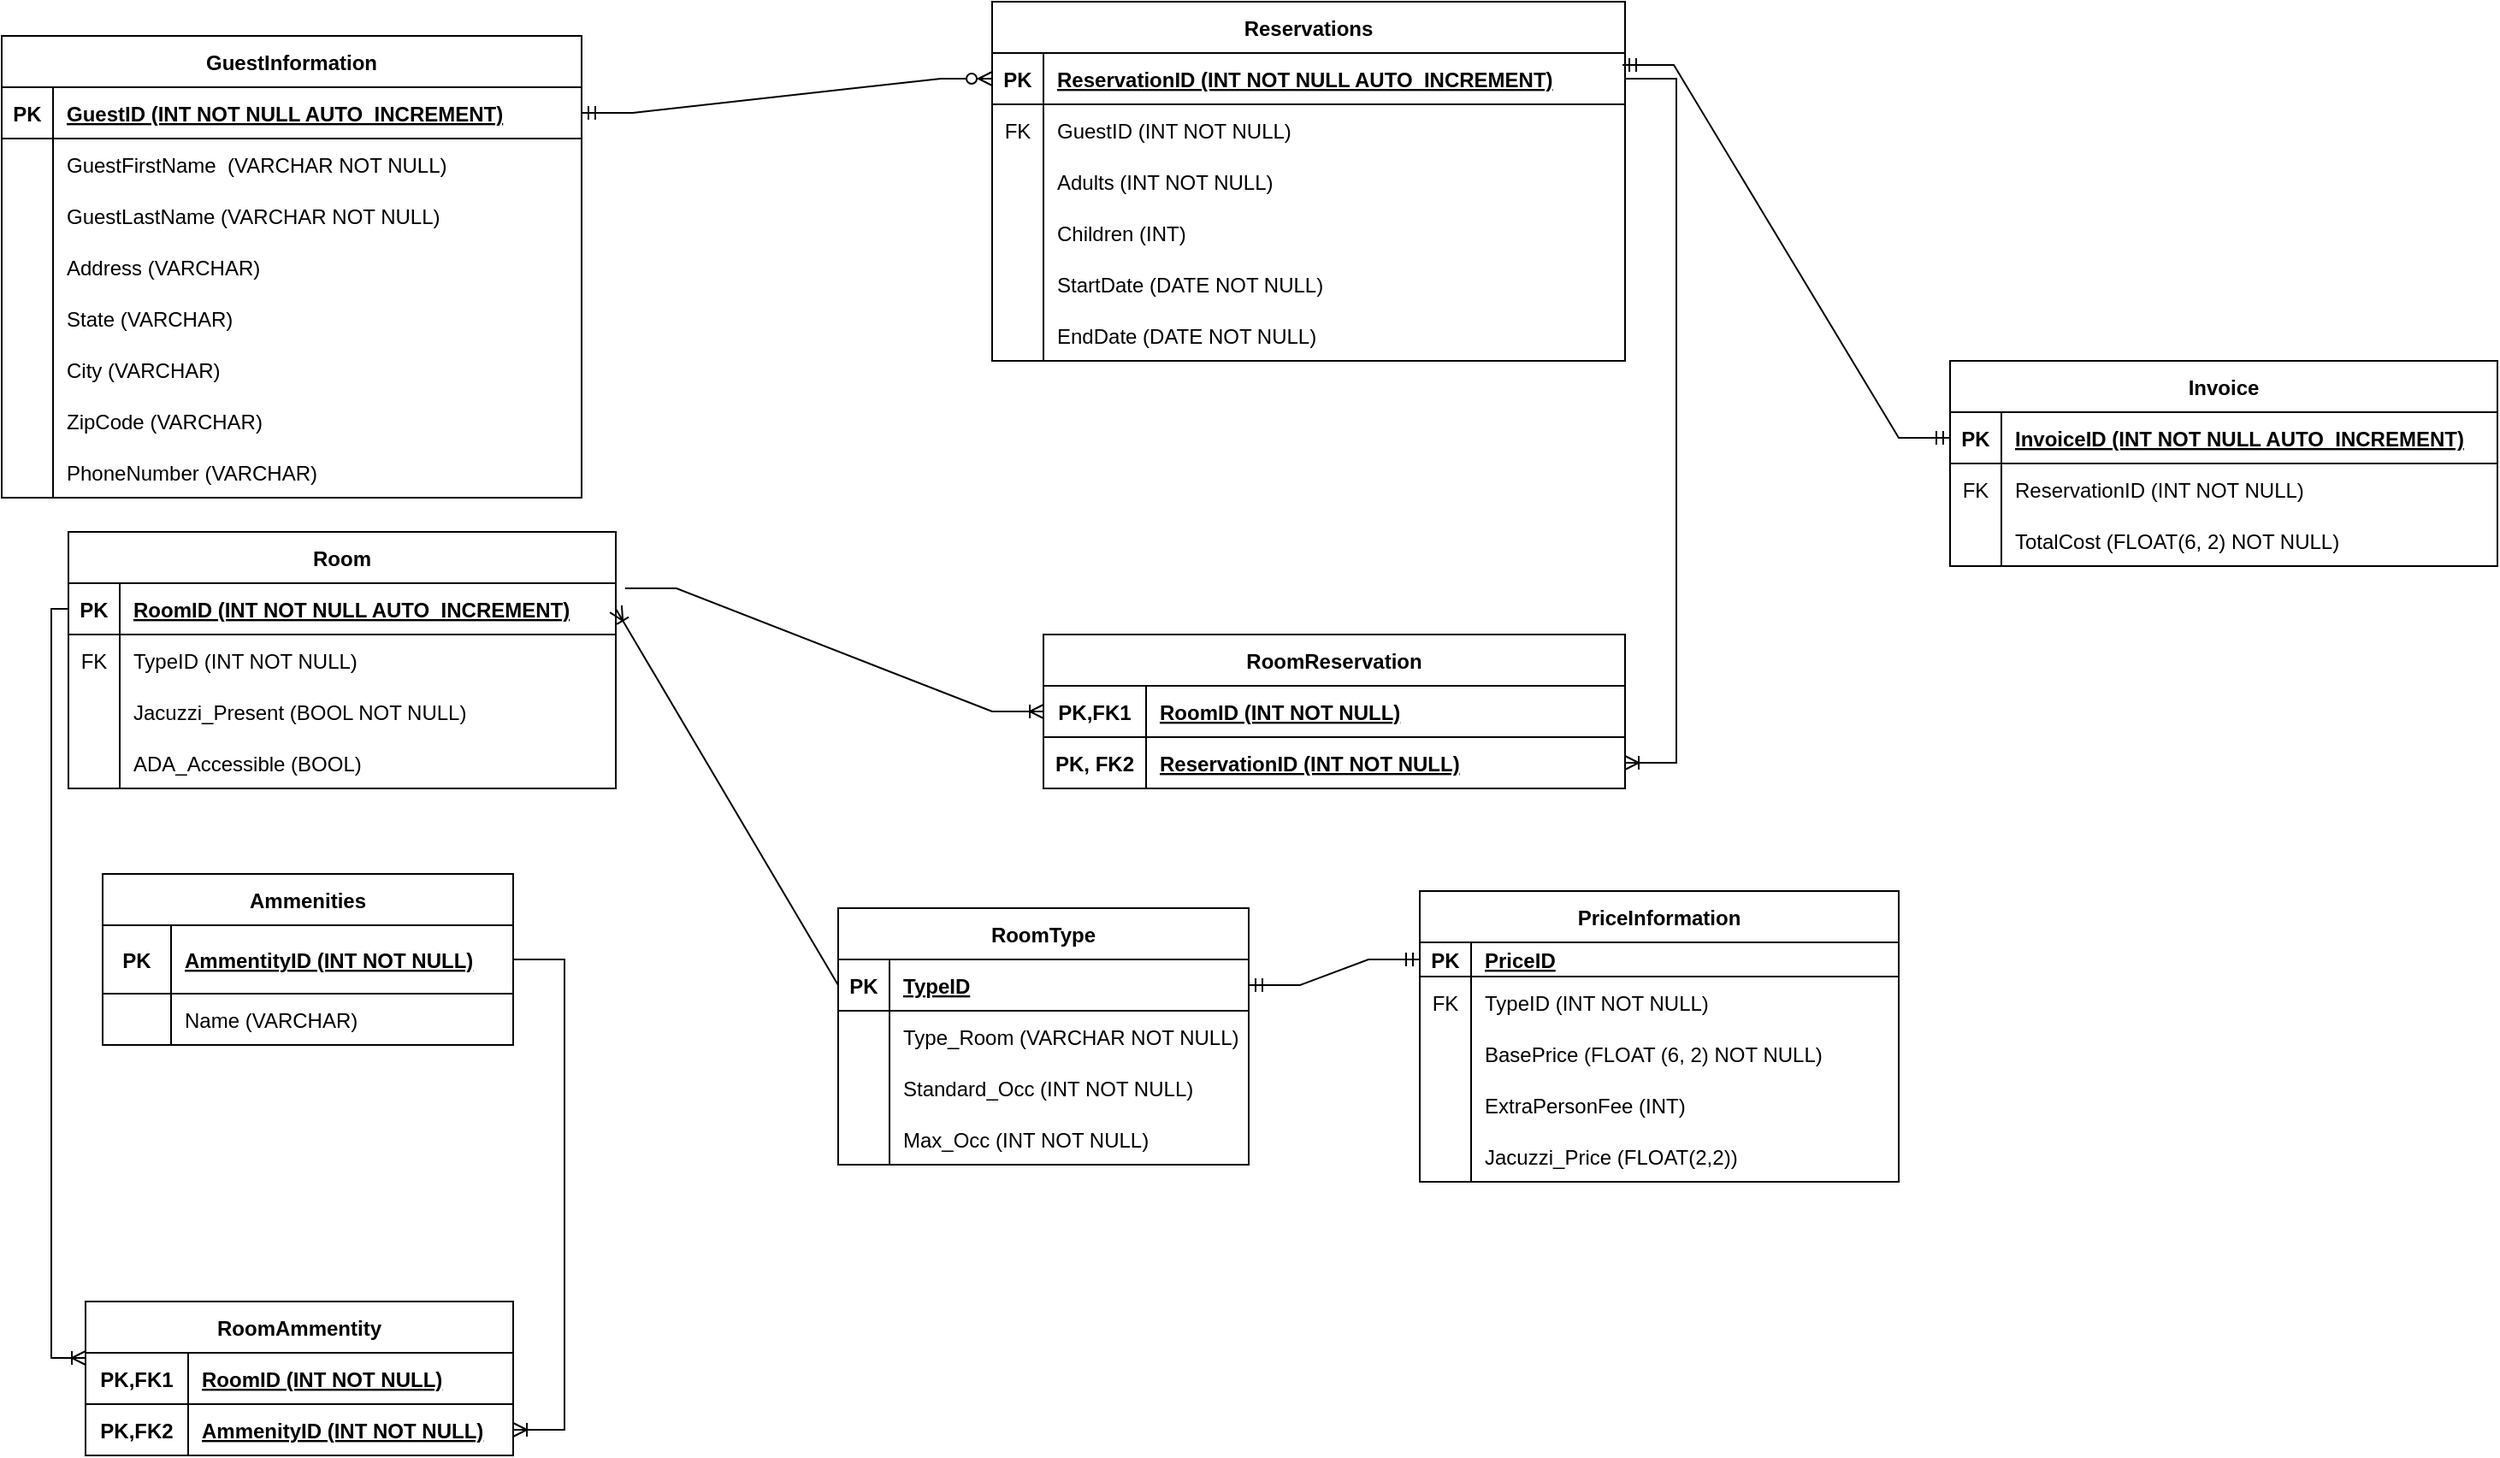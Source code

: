 <mxfile version="20.4.0" type="github">
  <diagram id="4QIjkulGnZ1gVOCDoLIc" name="Page-1">
    <mxGraphModel dx="1896" dy="929" grid="1" gridSize="10" guides="1" tooltips="1" connect="1" arrows="1" fold="1" page="1" pageScale="1" pageWidth="850" pageHeight="1100" math="0" shadow="0">
      <root>
        <mxCell id="0" />
        <mxCell id="1" parent="0" />
        <mxCell id="Wip-zQS5Qqya2xs3HdLG-1" value="GuestInformation" style="shape=table;startSize=30;container=1;collapsible=1;childLayout=tableLayout;fixedRows=1;rowLines=0;fontStyle=1;align=center;resizeLast=1;" vertex="1" parent="1">
          <mxGeometry x="41" y="40" width="339" height="270" as="geometry" />
        </mxCell>
        <mxCell id="Wip-zQS5Qqya2xs3HdLG-2" value="" style="shape=tableRow;horizontal=0;startSize=0;swimlaneHead=0;swimlaneBody=0;fillColor=none;collapsible=0;dropTarget=0;points=[[0,0.5],[1,0.5]];portConstraint=eastwest;top=0;left=0;right=0;bottom=1;" vertex="1" parent="Wip-zQS5Qqya2xs3HdLG-1">
          <mxGeometry y="30" width="339" height="30" as="geometry" />
        </mxCell>
        <mxCell id="Wip-zQS5Qqya2xs3HdLG-3" value="PK" style="shape=partialRectangle;connectable=0;fillColor=none;top=0;left=0;bottom=0;right=0;fontStyle=1;overflow=hidden;" vertex="1" parent="Wip-zQS5Qqya2xs3HdLG-2">
          <mxGeometry width="30" height="30" as="geometry">
            <mxRectangle width="30" height="30" as="alternateBounds" />
          </mxGeometry>
        </mxCell>
        <mxCell id="Wip-zQS5Qqya2xs3HdLG-4" value="GuestID (INT NOT NULL AUTO_INCREMENT)" style="shape=partialRectangle;connectable=0;fillColor=none;top=0;left=0;bottom=0;right=0;align=left;spacingLeft=6;fontStyle=5;overflow=hidden;" vertex="1" parent="Wip-zQS5Qqya2xs3HdLG-2">
          <mxGeometry x="30" width="309" height="30" as="geometry">
            <mxRectangle width="309" height="30" as="alternateBounds" />
          </mxGeometry>
        </mxCell>
        <mxCell id="Wip-zQS5Qqya2xs3HdLG-5" value="" style="shape=tableRow;horizontal=0;startSize=0;swimlaneHead=0;swimlaneBody=0;fillColor=none;collapsible=0;dropTarget=0;points=[[0,0.5],[1,0.5]];portConstraint=eastwest;top=0;left=0;right=0;bottom=0;" vertex="1" parent="Wip-zQS5Qqya2xs3HdLG-1">
          <mxGeometry y="60" width="339" height="30" as="geometry" />
        </mxCell>
        <mxCell id="Wip-zQS5Qqya2xs3HdLG-6" value="" style="shape=partialRectangle;connectable=0;fillColor=none;top=0;left=0;bottom=0;right=0;editable=1;overflow=hidden;" vertex="1" parent="Wip-zQS5Qqya2xs3HdLG-5">
          <mxGeometry width="30" height="30" as="geometry">
            <mxRectangle width="30" height="30" as="alternateBounds" />
          </mxGeometry>
        </mxCell>
        <mxCell id="Wip-zQS5Qqya2xs3HdLG-7" value="GuestFirstName  (VARCHAR NOT NULL)" style="shape=partialRectangle;connectable=0;fillColor=none;top=0;left=0;bottom=0;right=0;align=left;spacingLeft=6;overflow=hidden;" vertex="1" parent="Wip-zQS5Qqya2xs3HdLG-5">
          <mxGeometry x="30" width="309" height="30" as="geometry">
            <mxRectangle width="309" height="30" as="alternateBounds" />
          </mxGeometry>
        </mxCell>
        <mxCell id="Wip-zQS5Qqya2xs3HdLG-8" value="" style="shape=tableRow;horizontal=0;startSize=0;swimlaneHead=0;swimlaneBody=0;fillColor=none;collapsible=0;dropTarget=0;points=[[0,0.5],[1,0.5]];portConstraint=eastwest;top=0;left=0;right=0;bottom=0;" vertex="1" parent="Wip-zQS5Qqya2xs3HdLG-1">
          <mxGeometry y="90" width="339" height="30" as="geometry" />
        </mxCell>
        <mxCell id="Wip-zQS5Qqya2xs3HdLG-9" value="" style="shape=partialRectangle;connectable=0;fillColor=none;top=0;left=0;bottom=0;right=0;editable=1;overflow=hidden;" vertex="1" parent="Wip-zQS5Qqya2xs3HdLG-8">
          <mxGeometry width="30" height="30" as="geometry">
            <mxRectangle width="30" height="30" as="alternateBounds" />
          </mxGeometry>
        </mxCell>
        <mxCell id="Wip-zQS5Qqya2xs3HdLG-10" value="GuestLastName (VARCHAR NOT NULL)" style="shape=partialRectangle;connectable=0;fillColor=none;top=0;left=0;bottom=0;right=0;align=left;spacingLeft=6;overflow=hidden;" vertex="1" parent="Wip-zQS5Qqya2xs3HdLG-8">
          <mxGeometry x="30" width="309" height="30" as="geometry">
            <mxRectangle width="309" height="30" as="alternateBounds" />
          </mxGeometry>
        </mxCell>
        <mxCell id="Wip-zQS5Qqya2xs3HdLG-11" value="" style="shape=tableRow;horizontal=0;startSize=0;swimlaneHead=0;swimlaneBody=0;fillColor=none;collapsible=0;dropTarget=0;points=[[0,0.5],[1,0.5]];portConstraint=eastwest;top=0;left=0;right=0;bottom=0;" vertex="1" parent="Wip-zQS5Qqya2xs3HdLG-1">
          <mxGeometry y="120" width="339" height="30" as="geometry" />
        </mxCell>
        <mxCell id="Wip-zQS5Qqya2xs3HdLG-12" value="" style="shape=partialRectangle;connectable=0;fillColor=none;top=0;left=0;bottom=0;right=0;editable=1;overflow=hidden;" vertex="1" parent="Wip-zQS5Qqya2xs3HdLG-11">
          <mxGeometry width="30" height="30" as="geometry">
            <mxRectangle width="30" height="30" as="alternateBounds" />
          </mxGeometry>
        </mxCell>
        <mxCell id="Wip-zQS5Qqya2xs3HdLG-13" value="Address (VARCHAR)" style="shape=partialRectangle;connectable=0;fillColor=none;top=0;left=0;bottom=0;right=0;align=left;spacingLeft=6;overflow=hidden;" vertex="1" parent="Wip-zQS5Qqya2xs3HdLG-11">
          <mxGeometry x="30" width="309" height="30" as="geometry">
            <mxRectangle width="309" height="30" as="alternateBounds" />
          </mxGeometry>
        </mxCell>
        <mxCell id="Wip-zQS5Qqya2xs3HdLG-265" style="shape=tableRow;horizontal=0;startSize=0;swimlaneHead=0;swimlaneBody=0;fillColor=none;collapsible=0;dropTarget=0;points=[[0,0.5],[1,0.5]];portConstraint=eastwest;top=0;left=0;right=0;bottom=0;" vertex="1" parent="Wip-zQS5Qqya2xs3HdLG-1">
          <mxGeometry y="150" width="339" height="30" as="geometry" />
        </mxCell>
        <mxCell id="Wip-zQS5Qqya2xs3HdLG-266" style="shape=partialRectangle;connectable=0;fillColor=none;top=0;left=0;bottom=0;right=0;editable=1;overflow=hidden;" vertex="1" parent="Wip-zQS5Qqya2xs3HdLG-265">
          <mxGeometry width="30" height="30" as="geometry">
            <mxRectangle width="30" height="30" as="alternateBounds" />
          </mxGeometry>
        </mxCell>
        <mxCell id="Wip-zQS5Qqya2xs3HdLG-267" value="State (VARCHAR)" style="shape=partialRectangle;connectable=0;fillColor=none;top=0;left=0;bottom=0;right=0;align=left;spacingLeft=6;overflow=hidden;" vertex="1" parent="Wip-zQS5Qqya2xs3HdLG-265">
          <mxGeometry x="30" width="309" height="30" as="geometry">
            <mxRectangle width="309" height="30" as="alternateBounds" />
          </mxGeometry>
        </mxCell>
        <mxCell id="Wip-zQS5Qqya2xs3HdLG-19" style="shape=tableRow;horizontal=0;startSize=0;swimlaneHead=0;swimlaneBody=0;fillColor=none;collapsible=0;dropTarget=0;points=[[0,0.5],[1,0.5]];portConstraint=eastwest;top=0;left=0;right=0;bottom=0;" vertex="1" parent="Wip-zQS5Qqya2xs3HdLG-1">
          <mxGeometry y="180" width="339" height="30" as="geometry" />
        </mxCell>
        <mxCell id="Wip-zQS5Qqya2xs3HdLG-20" style="shape=partialRectangle;connectable=0;fillColor=none;top=0;left=0;bottom=0;right=0;editable=1;overflow=hidden;" vertex="1" parent="Wip-zQS5Qqya2xs3HdLG-19">
          <mxGeometry width="30" height="30" as="geometry">
            <mxRectangle width="30" height="30" as="alternateBounds" />
          </mxGeometry>
        </mxCell>
        <mxCell id="Wip-zQS5Qqya2xs3HdLG-21" value="City (VARCHAR)" style="shape=partialRectangle;connectable=0;fillColor=none;top=0;left=0;bottom=0;right=0;align=left;spacingLeft=6;overflow=hidden;" vertex="1" parent="Wip-zQS5Qqya2xs3HdLG-19">
          <mxGeometry x="30" width="309" height="30" as="geometry">
            <mxRectangle width="309" height="30" as="alternateBounds" />
          </mxGeometry>
        </mxCell>
        <mxCell id="Wip-zQS5Qqya2xs3HdLG-22" style="shape=tableRow;horizontal=0;startSize=0;swimlaneHead=0;swimlaneBody=0;fillColor=none;collapsible=0;dropTarget=0;points=[[0,0.5],[1,0.5]];portConstraint=eastwest;top=0;left=0;right=0;bottom=0;" vertex="1" parent="Wip-zQS5Qqya2xs3HdLG-1">
          <mxGeometry y="210" width="339" height="30" as="geometry" />
        </mxCell>
        <mxCell id="Wip-zQS5Qqya2xs3HdLG-23" style="shape=partialRectangle;connectable=0;fillColor=none;top=0;left=0;bottom=0;right=0;editable=1;overflow=hidden;" vertex="1" parent="Wip-zQS5Qqya2xs3HdLG-22">
          <mxGeometry width="30" height="30" as="geometry">
            <mxRectangle width="30" height="30" as="alternateBounds" />
          </mxGeometry>
        </mxCell>
        <mxCell id="Wip-zQS5Qqya2xs3HdLG-24" value="ZipCode (VARCHAR)" style="shape=partialRectangle;connectable=0;fillColor=none;top=0;left=0;bottom=0;right=0;align=left;spacingLeft=6;overflow=hidden;" vertex="1" parent="Wip-zQS5Qqya2xs3HdLG-22">
          <mxGeometry x="30" width="309" height="30" as="geometry">
            <mxRectangle width="309" height="30" as="alternateBounds" />
          </mxGeometry>
        </mxCell>
        <mxCell id="Wip-zQS5Qqya2xs3HdLG-25" style="shape=tableRow;horizontal=0;startSize=0;swimlaneHead=0;swimlaneBody=0;fillColor=none;collapsible=0;dropTarget=0;points=[[0,0.5],[1,0.5]];portConstraint=eastwest;top=0;left=0;right=0;bottom=0;" vertex="1" parent="Wip-zQS5Qqya2xs3HdLG-1">
          <mxGeometry y="240" width="339" height="30" as="geometry" />
        </mxCell>
        <mxCell id="Wip-zQS5Qqya2xs3HdLG-26" style="shape=partialRectangle;connectable=0;fillColor=none;top=0;left=0;bottom=0;right=0;editable=1;overflow=hidden;" vertex="1" parent="Wip-zQS5Qqya2xs3HdLG-25">
          <mxGeometry width="30" height="30" as="geometry">
            <mxRectangle width="30" height="30" as="alternateBounds" />
          </mxGeometry>
        </mxCell>
        <mxCell id="Wip-zQS5Qqya2xs3HdLG-27" value="PhoneNumber (VARCHAR)" style="shape=partialRectangle;connectable=0;fillColor=none;top=0;left=0;bottom=0;right=0;align=left;spacingLeft=6;overflow=hidden;" vertex="1" parent="Wip-zQS5Qqya2xs3HdLG-25">
          <mxGeometry x="30" width="309" height="30" as="geometry">
            <mxRectangle width="309" height="30" as="alternateBounds" />
          </mxGeometry>
        </mxCell>
        <mxCell id="Wip-zQS5Qqya2xs3HdLG-29" value="Reservations" style="shape=table;startSize=30;container=1;collapsible=1;childLayout=tableLayout;fixedRows=1;rowLines=0;fontStyle=1;align=center;resizeLast=1;" vertex="1" parent="1">
          <mxGeometry x="620" y="20" width="370" height="210" as="geometry" />
        </mxCell>
        <mxCell id="Wip-zQS5Qqya2xs3HdLG-30" value="" style="shape=tableRow;horizontal=0;startSize=0;swimlaneHead=0;swimlaneBody=0;fillColor=none;collapsible=0;dropTarget=0;points=[[0,0.5],[1,0.5]];portConstraint=eastwest;top=0;left=0;right=0;bottom=1;" vertex="1" parent="Wip-zQS5Qqya2xs3HdLG-29">
          <mxGeometry y="30" width="370" height="30" as="geometry" />
        </mxCell>
        <mxCell id="Wip-zQS5Qqya2xs3HdLG-31" value="PK" style="shape=partialRectangle;connectable=0;fillColor=none;top=0;left=0;bottom=0;right=0;fontStyle=1;overflow=hidden;" vertex="1" parent="Wip-zQS5Qqya2xs3HdLG-30">
          <mxGeometry width="30" height="30" as="geometry">
            <mxRectangle width="30" height="30" as="alternateBounds" />
          </mxGeometry>
        </mxCell>
        <mxCell id="Wip-zQS5Qqya2xs3HdLG-32" value="ReservationID (INT NOT NULL AUTO_INCREMENT)" style="shape=partialRectangle;connectable=0;fillColor=none;top=0;left=0;bottom=0;right=0;align=left;spacingLeft=6;fontStyle=5;overflow=hidden;" vertex="1" parent="Wip-zQS5Qqya2xs3HdLG-30">
          <mxGeometry x="30" width="340" height="30" as="geometry">
            <mxRectangle width="340" height="30" as="alternateBounds" />
          </mxGeometry>
        </mxCell>
        <mxCell id="Wip-zQS5Qqya2xs3HdLG-33" value="" style="shape=tableRow;horizontal=0;startSize=0;swimlaneHead=0;swimlaneBody=0;fillColor=none;collapsible=0;dropTarget=0;points=[[0,0.5],[1,0.5]];portConstraint=eastwest;top=0;left=0;right=0;bottom=0;" vertex="1" parent="Wip-zQS5Qqya2xs3HdLG-29">
          <mxGeometry y="60" width="370" height="30" as="geometry" />
        </mxCell>
        <mxCell id="Wip-zQS5Qqya2xs3HdLG-34" value="FK" style="shape=partialRectangle;connectable=0;fillColor=none;top=0;left=0;bottom=0;right=0;editable=1;overflow=hidden;" vertex="1" parent="Wip-zQS5Qqya2xs3HdLG-33">
          <mxGeometry width="30" height="30" as="geometry">
            <mxRectangle width="30" height="30" as="alternateBounds" />
          </mxGeometry>
        </mxCell>
        <mxCell id="Wip-zQS5Qqya2xs3HdLG-35" value="GuestID (INT NOT NULL)" style="shape=partialRectangle;connectable=0;fillColor=none;top=0;left=0;bottom=0;right=0;align=left;spacingLeft=6;overflow=hidden;" vertex="1" parent="Wip-zQS5Qqya2xs3HdLG-33">
          <mxGeometry x="30" width="340" height="30" as="geometry">
            <mxRectangle width="340" height="30" as="alternateBounds" />
          </mxGeometry>
        </mxCell>
        <mxCell id="Wip-zQS5Qqya2xs3HdLG-155" style="shape=tableRow;horizontal=0;startSize=0;swimlaneHead=0;swimlaneBody=0;fillColor=none;collapsible=0;dropTarget=0;points=[[0,0.5],[1,0.5]];portConstraint=eastwest;top=0;left=0;right=0;bottom=0;" vertex="1" parent="Wip-zQS5Qqya2xs3HdLG-29">
          <mxGeometry y="90" width="370" height="30" as="geometry" />
        </mxCell>
        <mxCell id="Wip-zQS5Qqya2xs3HdLG-156" style="shape=partialRectangle;connectable=0;fillColor=none;top=0;left=0;bottom=0;right=0;editable=1;overflow=hidden;" vertex="1" parent="Wip-zQS5Qqya2xs3HdLG-155">
          <mxGeometry width="30" height="30" as="geometry">
            <mxRectangle width="30" height="30" as="alternateBounds" />
          </mxGeometry>
        </mxCell>
        <mxCell id="Wip-zQS5Qqya2xs3HdLG-157" value="Adults (INT NOT NULL)" style="shape=partialRectangle;connectable=0;fillColor=none;top=0;left=0;bottom=0;right=0;align=left;spacingLeft=6;overflow=hidden;" vertex="1" parent="Wip-zQS5Qqya2xs3HdLG-155">
          <mxGeometry x="30" width="340" height="30" as="geometry">
            <mxRectangle width="340" height="30" as="alternateBounds" />
          </mxGeometry>
        </mxCell>
        <mxCell id="Wip-zQS5Qqya2xs3HdLG-152" style="shape=tableRow;horizontal=0;startSize=0;swimlaneHead=0;swimlaneBody=0;fillColor=none;collapsible=0;dropTarget=0;points=[[0,0.5],[1,0.5]];portConstraint=eastwest;top=0;left=0;right=0;bottom=0;" vertex="1" parent="Wip-zQS5Qqya2xs3HdLG-29">
          <mxGeometry y="120" width="370" height="30" as="geometry" />
        </mxCell>
        <mxCell id="Wip-zQS5Qqya2xs3HdLG-153" style="shape=partialRectangle;connectable=0;fillColor=none;top=0;left=0;bottom=0;right=0;editable=1;overflow=hidden;" vertex="1" parent="Wip-zQS5Qqya2xs3HdLG-152">
          <mxGeometry width="30" height="30" as="geometry">
            <mxRectangle width="30" height="30" as="alternateBounds" />
          </mxGeometry>
        </mxCell>
        <mxCell id="Wip-zQS5Qqya2xs3HdLG-154" value="Children (INT)" style="shape=partialRectangle;connectable=0;fillColor=none;top=0;left=0;bottom=0;right=0;align=left;spacingLeft=6;overflow=hidden;" vertex="1" parent="Wip-zQS5Qqya2xs3HdLG-152">
          <mxGeometry x="30" width="340" height="30" as="geometry">
            <mxRectangle width="340" height="30" as="alternateBounds" />
          </mxGeometry>
        </mxCell>
        <mxCell id="Wip-zQS5Qqya2xs3HdLG-149" style="shape=tableRow;horizontal=0;startSize=0;swimlaneHead=0;swimlaneBody=0;fillColor=none;collapsible=0;dropTarget=0;points=[[0,0.5],[1,0.5]];portConstraint=eastwest;top=0;left=0;right=0;bottom=0;" vertex="1" parent="Wip-zQS5Qqya2xs3HdLG-29">
          <mxGeometry y="150" width="370" height="30" as="geometry" />
        </mxCell>
        <mxCell id="Wip-zQS5Qqya2xs3HdLG-150" style="shape=partialRectangle;connectable=0;fillColor=none;top=0;left=0;bottom=0;right=0;editable=1;overflow=hidden;" vertex="1" parent="Wip-zQS5Qqya2xs3HdLG-149">
          <mxGeometry width="30" height="30" as="geometry">
            <mxRectangle width="30" height="30" as="alternateBounds" />
          </mxGeometry>
        </mxCell>
        <mxCell id="Wip-zQS5Qqya2xs3HdLG-151" value="StartDate (DATE NOT NULL)" style="shape=partialRectangle;connectable=0;fillColor=none;top=0;left=0;bottom=0;right=0;align=left;spacingLeft=6;overflow=hidden;" vertex="1" parent="Wip-zQS5Qqya2xs3HdLG-149">
          <mxGeometry x="30" width="340" height="30" as="geometry">
            <mxRectangle width="340" height="30" as="alternateBounds" />
          </mxGeometry>
        </mxCell>
        <mxCell id="Wip-zQS5Qqya2xs3HdLG-146" style="shape=tableRow;horizontal=0;startSize=0;swimlaneHead=0;swimlaneBody=0;fillColor=none;collapsible=0;dropTarget=0;points=[[0,0.5],[1,0.5]];portConstraint=eastwest;top=0;left=0;right=0;bottom=0;" vertex="1" parent="Wip-zQS5Qqya2xs3HdLG-29">
          <mxGeometry y="180" width="370" height="30" as="geometry" />
        </mxCell>
        <mxCell id="Wip-zQS5Qqya2xs3HdLG-147" style="shape=partialRectangle;connectable=0;fillColor=none;top=0;left=0;bottom=0;right=0;editable=1;overflow=hidden;" vertex="1" parent="Wip-zQS5Qqya2xs3HdLG-146">
          <mxGeometry width="30" height="30" as="geometry">
            <mxRectangle width="30" height="30" as="alternateBounds" />
          </mxGeometry>
        </mxCell>
        <mxCell id="Wip-zQS5Qqya2xs3HdLG-148" value="EndDate (DATE NOT NULL)" style="shape=partialRectangle;connectable=0;fillColor=none;top=0;left=0;bottom=0;right=0;align=left;spacingLeft=6;overflow=hidden;" vertex="1" parent="Wip-zQS5Qqya2xs3HdLG-146">
          <mxGeometry x="30" width="340" height="30" as="geometry">
            <mxRectangle width="340" height="30" as="alternateBounds" />
          </mxGeometry>
        </mxCell>
        <mxCell id="Wip-zQS5Qqya2xs3HdLG-56" value="Room" style="shape=table;startSize=30;container=1;collapsible=1;childLayout=tableLayout;fixedRows=1;rowLines=0;fontStyle=1;align=center;resizeLast=1;" vertex="1" parent="1">
          <mxGeometry x="80" y="330" width="320" height="150" as="geometry" />
        </mxCell>
        <mxCell id="Wip-zQS5Qqya2xs3HdLG-57" value="" style="shape=tableRow;horizontal=0;startSize=0;swimlaneHead=0;swimlaneBody=0;fillColor=none;collapsible=0;dropTarget=0;points=[[0,0.5],[1,0.5]];portConstraint=eastwest;top=0;left=0;right=0;bottom=1;" vertex="1" parent="Wip-zQS5Qqya2xs3HdLG-56">
          <mxGeometry y="30" width="320" height="30" as="geometry" />
        </mxCell>
        <mxCell id="Wip-zQS5Qqya2xs3HdLG-58" value="PK" style="shape=partialRectangle;connectable=0;fillColor=none;top=0;left=0;bottom=0;right=0;fontStyle=1;overflow=hidden;" vertex="1" parent="Wip-zQS5Qqya2xs3HdLG-57">
          <mxGeometry width="30" height="30" as="geometry">
            <mxRectangle width="30" height="30" as="alternateBounds" />
          </mxGeometry>
        </mxCell>
        <mxCell id="Wip-zQS5Qqya2xs3HdLG-59" value="RoomID (INT NOT NULL AUTO_INCREMENT)" style="shape=partialRectangle;connectable=0;fillColor=none;top=0;left=0;bottom=0;right=0;align=left;spacingLeft=6;fontStyle=5;overflow=hidden;" vertex="1" parent="Wip-zQS5Qqya2xs3HdLG-57">
          <mxGeometry x="30" width="290" height="30" as="geometry">
            <mxRectangle width="290" height="30" as="alternateBounds" />
          </mxGeometry>
        </mxCell>
        <mxCell id="Wip-zQS5Qqya2xs3HdLG-60" value="" style="shape=tableRow;horizontal=0;startSize=0;swimlaneHead=0;swimlaneBody=0;fillColor=none;collapsible=0;dropTarget=0;points=[[0,0.5],[1,0.5]];portConstraint=eastwest;top=0;left=0;right=0;bottom=0;" vertex="1" parent="Wip-zQS5Qqya2xs3HdLG-56">
          <mxGeometry y="60" width="320" height="30" as="geometry" />
        </mxCell>
        <mxCell id="Wip-zQS5Qqya2xs3HdLG-61" value="FK" style="shape=partialRectangle;connectable=0;fillColor=none;top=0;left=0;bottom=0;right=0;editable=1;overflow=hidden;" vertex="1" parent="Wip-zQS5Qqya2xs3HdLG-60">
          <mxGeometry width="30" height="30" as="geometry">
            <mxRectangle width="30" height="30" as="alternateBounds" />
          </mxGeometry>
        </mxCell>
        <mxCell id="Wip-zQS5Qqya2xs3HdLG-62" value="TypeID (INT NOT NULL)" style="shape=partialRectangle;connectable=0;fillColor=none;top=0;left=0;bottom=0;right=0;align=left;spacingLeft=6;overflow=hidden;" vertex="1" parent="Wip-zQS5Qqya2xs3HdLG-60">
          <mxGeometry x="30" width="290" height="30" as="geometry">
            <mxRectangle width="290" height="30" as="alternateBounds" />
          </mxGeometry>
        </mxCell>
        <mxCell id="Wip-zQS5Qqya2xs3HdLG-200" style="shape=tableRow;horizontal=0;startSize=0;swimlaneHead=0;swimlaneBody=0;fillColor=none;collapsible=0;dropTarget=0;points=[[0,0.5],[1,0.5]];portConstraint=eastwest;top=0;left=0;right=0;bottom=0;" vertex="1" parent="Wip-zQS5Qqya2xs3HdLG-56">
          <mxGeometry y="90" width="320" height="30" as="geometry" />
        </mxCell>
        <mxCell id="Wip-zQS5Qqya2xs3HdLG-201" style="shape=partialRectangle;connectable=0;fillColor=none;top=0;left=0;bottom=0;right=0;editable=1;overflow=hidden;" vertex="1" parent="Wip-zQS5Qqya2xs3HdLG-200">
          <mxGeometry width="30" height="30" as="geometry">
            <mxRectangle width="30" height="30" as="alternateBounds" />
          </mxGeometry>
        </mxCell>
        <mxCell id="Wip-zQS5Qqya2xs3HdLG-202" value="Jacuzzi_Present (BOOL NOT NULL)" style="shape=partialRectangle;connectable=0;fillColor=none;top=0;left=0;bottom=0;right=0;align=left;spacingLeft=6;overflow=hidden;" vertex="1" parent="Wip-zQS5Qqya2xs3HdLG-200">
          <mxGeometry x="30" width="290" height="30" as="geometry">
            <mxRectangle width="290" height="30" as="alternateBounds" />
          </mxGeometry>
        </mxCell>
        <mxCell id="Wip-zQS5Qqya2xs3HdLG-197" style="shape=tableRow;horizontal=0;startSize=0;swimlaneHead=0;swimlaneBody=0;fillColor=none;collapsible=0;dropTarget=0;points=[[0,0.5],[1,0.5]];portConstraint=eastwest;top=0;left=0;right=0;bottom=0;" vertex="1" parent="Wip-zQS5Qqya2xs3HdLG-56">
          <mxGeometry y="120" width="320" height="30" as="geometry" />
        </mxCell>
        <mxCell id="Wip-zQS5Qqya2xs3HdLG-198" style="shape=partialRectangle;connectable=0;fillColor=none;top=0;left=0;bottom=0;right=0;editable=1;overflow=hidden;" vertex="1" parent="Wip-zQS5Qqya2xs3HdLG-197">
          <mxGeometry width="30" height="30" as="geometry">
            <mxRectangle width="30" height="30" as="alternateBounds" />
          </mxGeometry>
        </mxCell>
        <mxCell id="Wip-zQS5Qqya2xs3HdLG-199" value="ADA_Accessible (BOOL)" style="shape=partialRectangle;connectable=0;fillColor=none;top=0;left=0;bottom=0;right=0;align=left;spacingLeft=6;overflow=hidden;" vertex="1" parent="Wip-zQS5Qqya2xs3HdLG-197">
          <mxGeometry x="30" width="290" height="30" as="geometry">
            <mxRectangle width="290" height="30" as="alternateBounds" />
          </mxGeometry>
        </mxCell>
        <mxCell id="Wip-zQS5Qqya2xs3HdLG-69" value="RoomType" style="shape=table;startSize=30;container=1;collapsible=1;childLayout=tableLayout;fixedRows=1;rowLines=0;fontStyle=1;align=center;resizeLast=1;" vertex="1" parent="1">
          <mxGeometry x="530" y="550" width="240" height="150" as="geometry" />
        </mxCell>
        <mxCell id="Wip-zQS5Qqya2xs3HdLG-70" value="" style="shape=tableRow;horizontal=0;startSize=0;swimlaneHead=0;swimlaneBody=0;fillColor=none;collapsible=0;dropTarget=0;points=[[0,0.5],[1,0.5]];portConstraint=eastwest;top=0;left=0;right=0;bottom=1;" vertex="1" parent="Wip-zQS5Qqya2xs3HdLG-69">
          <mxGeometry y="30" width="240" height="30" as="geometry" />
        </mxCell>
        <mxCell id="Wip-zQS5Qqya2xs3HdLG-71" value="PK" style="shape=partialRectangle;connectable=0;fillColor=none;top=0;left=0;bottom=0;right=0;fontStyle=1;overflow=hidden;" vertex="1" parent="Wip-zQS5Qqya2xs3HdLG-70">
          <mxGeometry width="30" height="30" as="geometry">
            <mxRectangle width="30" height="30" as="alternateBounds" />
          </mxGeometry>
        </mxCell>
        <mxCell id="Wip-zQS5Qqya2xs3HdLG-72" value="TypeID" style="shape=partialRectangle;connectable=0;fillColor=none;top=0;left=0;bottom=0;right=0;align=left;spacingLeft=6;fontStyle=5;overflow=hidden;" vertex="1" parent="Wip-zQS5Qqya2xs3HdLG-70">
          <mxGeometry x="30" width="210" height="30" as="geometry">
            <mxRectangle width="210" height="30" as="alternateBounds" />
          </mxGeometry>
        </mxCell>
        <mxCell id="Wip-zQS5Qqya2xs3HdLG-142" style="shape=tableRow;horizontal=0;startSize=0;swimlaneHead=0;swimlaneBody=0;fillColor=none;collapsible=0;dropTarget=0;points=[[0,0.5],[1,0.5]];portConstraint=eastwest;top=0;left=0;right=0;bottom=0;" vertex="1" parent="Wip-zQS5Qqya2xs3HdLG-69">
          <mxGeometry y="60" width="240" height="30" as="geometry" />
        </mxCell>
        <mxCell id="Wip-zQS5Qqya2xs3HdLG-143" style="shape=partialRectangle;connectable=0;fillColor=none;top=0;left=0;bottom=0;right=0;editable=1;overflow=hidden;" vertex="1" parent="Wip-zQS5Qqya2xs3HdLG-142">
          <mxGeometry width="30" height="30" as="geometry">
            <mxRectangle width="30" height="30" as="alternateBounds" />
          </mxGeometry>
        </mxCell>
        <mxCell id="Wip-zQS5Qqya2xs3HdLG-144" value="Type_Room (VARCHAR NOT NULL)" style="shape=partialRectangle;connectable=0;fillColor=none;top=0;left=0;bottom=0;right=0;align=left;spacingLeft=6;overflow=hidden;" vertex="1" parent="Wip-zQS5Qqya2xs3HdLG-142">
          <mxGeometry x="30" width="210" height="30" as="geometry">
            <mxRectangle width="210" height="30" as="alternateBounds" />
          </mxGeometry>
        </mxCell>
        <mxCell id="Wip-zQS5Qqya2xs3HdLG-82" style="shape=tableRow;horizontal=0;startSize=0;swimlaneHead=0;swimlaneBody=0;fillColor=none;collapsible=0;dropTarget=0;points=[[0,0.5],[1,0.5]];portConstraint=eastwest;top=0;left=0;right=0;bottom=0;" vertex="1" parent="Wip-zQS5Qqya2xs3HdLG-69">
          <mxGeometry y="90" width="240" height="30" as="geometry" />
        </mxCell>
        <mxCell id="Wip-zQS5Qqya2xs3HdLG-83" style="shape=partialRectangle;connectable=0;fillColor=none;top=0;left=0;bottom=0;right=0;editable=1;overflow=hidden;" vertex="1" parent="Wip-zQS5Qqya2xs3HdLG-82">
          <mxGeometry width="30" height="30" as="geometry">
            <mxRectangle width="30" height="30" as="alternateBounds" />
          </mxGeometry>
        </mxCell>
        <mxCell id="Wip-zQS5Qqya2xs3HdLG-84" value="Standard_Occ (INT NOT NULL)" style="shape=partialRectangle;connectable=0;fillColor=none;top=0;left=0;bottom=0;right=0;align=left;spacingLeft=6;overflow=hidden;" vertex="1" parent="Wip-zQS5Qqya2xs3HdLG-82">
          <mxGeometry x="30" width="210" height="30" as="geometry">
            <mxRectangle width="210" height="30" as="alternateBounds" />
          </mxGeometry>
        </mxCell>
        <mxCell id="Wip-zQS5Qqya2xs3HdLG-85" style="shape=tableRow;horizontal=0;startSize=0;swimlaneHead=0;swimlaneBody=0;fillColor=none;collapsible=0;dropTarget=0;points=[[0,0.5],[1,0.5]];portConstraint=eastwest;top=0;left=0;right=0;bottom=0;" vertex="1" parent="Wip-zQS5Qqya2xs3HdLG-69">
          <mxGeometry y="120" width="240" height="30" as="geometry" />
        </mxCell>
        <mxCell id="Wip-zQS5Qqya2xs3HdLG-86" style="shape=partialRectangle;connectable=0;fillColor=none;top=0;left=0;bottom=0;right=0;editable=1;overflow=hidden;" vertex="1" parent="Wip-zQS5Qqya2xs3HdLG-85">
          <mxGeometry width="30" height="30" as="geometry">
            <mxRectangle width="30" height="30" as="alternateBounds" />
          </mxGeometry>
        </mxCell>
        <mxCell id="Wip-zQS5Qqya2xs3HdLG-87" value="Max_Occ (INT NOT NULL)" style="shape=partialRectangle;connectable=0;fillColor=none;top=0;left=0;bottom=0;right=0;align=left;spacingLeft=6;overflow=hidden;" vertex="1" parent="Wip-zQS5Qqya2xs3HdLG-85">
          <mxGeometry x="30" width="210" height="30" as="geometry">
            <mxRectangle width="210" height="30" as="alternateBounds" />
          </mxGeometry>
        </mxCell>
        <mxCell id="Wip-zQS5Qqya2xs3HdLG-102" value="PriceInformation" style="shape=table;startSize=30;container=1;collapsible=1;childLayout=tableLayout;fixedRows=1;rowLines=0;fontStyle=1;align=center;resizeLast=1;" vertex="1" parent="1">
          <mxGeometry x="870" y="540" width="280" height="170" as="geometry" />
        </mxCell>
        <mxCell id="Wip-zQS5Qqya2xs3HdLG-103" value="" style="shape=tableRow;horizontal=0;startSize=0;swimlaneHead=0;swimlaneBody=0;fillColor=none;collapsible=0;dropTarget=0;points=[[0,0.5],[1,0.5]];portConstraint=eastwest;top=0;left=0;right=0;bottom=1;" vertex="1" parent="Wip-zQS5Qqya2xs3HdLG-102">
          <mxGeometry y="30" width="280" height="20" as="geometry" />
        </mxCell>
        <mxCell id="Wip-zQS5Qqya2xs3HdLG-104" value="PK" style="shape=partialRectangle;connectable=0;fillColor=none;top=0;left=0;bottom=0;right=0;fontStyle=1;overflow=hidden;" vertex="1" parent="Wip-zQS5Qqya2xs3HdLG-103">
          <mxGeometry width="30" height="20" as="geometry">
            <mxRectangle width="30" height="20" as="alternateBounds" />
          </mxGeometry>
        </mxCell>
        <mxCell id="Wip-zQS5Qqya2xs3HdLG-105" value="PriceID" style="shape=partialRectangle;connectable=0;fillColor=none;top=0;left=0;bottom=0;right=0;align=left;spacingLeft=6;fontStyle=5;overflow=hidden;" vertex="1" parent="Wip-zQS5Qqya2xs3HdLG-103">
          <mxGeometry x="30" width="250" height="20" as="geometry">
            <mxRectangle width="250" height="20" as="alternateBounds" />
          </mxGeometry>
        </mxCell>
        <mxCell id="Wip-zQS5Qqya2xs3HdLG-106" value="" style="shape=tableRow;horizontal=0;startSize=0;swimlaneHead=0;swimlaneBody=0;fillColor=none;collapsible=0;dropTarget=0;points=[[0,0.5],[1,0.5]];portConstraint=eastwest;top=0;left=0;right=0;bottom=0;" vertex="1" parent="Wip-zQS5Qqya2xs3HdLG-102">
          <mxGeometry y="50" width="280" height="30" as="geometry" />
        </mxCell>
        <mxCell id="Wip-zQS5Qqya2xs3HdLG-107" value="FK" style="shape=partialRectangle;connectable=0;fillColor=none;top=0;left=0;bottom=0;right=0;editable=1;overflow=hidden;" vertex="1" parent="Wip-zQS5Qqya2xs3HdLG-106">
          <mxGeometry width="30" height="30" as="geometry">
            <mxRectangle width="30" height="30" as="alternateBounds" />
          </mxGeometry>
        </mxCell>
        <mxCell id="Wip-zQS5Qqya2xs3HdLG-108" value="TypeID (INT NOT NULL)" style="shape=partialRectangle;connectable=0;fillColor=none;top=0;left=0;bottom=0;right=0;align=left;spacingLeft=6;overflow=hidden;" vertex="1" parent="Wip-zQS5Qqya2xs3HdLG-106">
          <mxGeometry x="30" width="250" height="30" as="geometry">
            <mxRectangle width="250" height="30" as="alternateBounds" />
          </mxGeometry>
        </mxCell>
        <mxCell id="Wip-zQS5Qqya2xs3HdLG-109" value="" style="shape=tableRow;horizontal=0;startSize=0;swimlaneHead=0;swimlaneBody=0;fillColor=none;collapsible=0;dropTarget=0;points=[[0,0.5],[1,0.5]];portConstraint=eastwest;top=0;left=0;right=0;bottom=0;" vertex="1" parent="Wip-zQS5Qqya2xs3HdLG-102">
          <mxGeometry y="80" width="280" height="30" as="geometry" />
        </mxCell>
        <mxCell id="Wip-zQS5Qqya2xs3HdLG-110" value="" style="shape=partialRectangle;connectable=0;fillColor=none;top=0;left=0;bottom=0;right=0;editable=1;overflow=hidden;" vertex="1" parent="Wip-zQS5Qqya2xs3HdLG-109">
          <mxGeometry width="30" height="30" as="geometry">
            <mxRectangle width="30" height="30" as="alternateBounds" />
          </mxGeometry>
        </mxCell>
        <mxCell id="Wip-zQS5Qqya2xs3HdLG-111" value="BasePrice (FLOAT (6, 2) NOT NULL)" style="shape=partialRectangle;connectable=0;fillColor=none;top=0;left=0;bottom=0;right=0;align=left;spacingLeft=6;overflow=hidden;" vertex="1" parent="Wip-zQS5Qqya2xs3HdLG-109">
          <mxGeometry x="30" width="250" height="30" as="geometry">
            <mxRectangle width="250" height="30" as="alternateBounds" />
          </mxGeometry>
        </mxCell>
        <mxCell id="Wip-zQS5Qqya2xs3HdLG-112" value="" style="shape=tableRow;horizontal=0;startSize=0;swimlaneHead=0;swimlaneBody=0;fillColor=none;collapsible=0;dropTarget=0;points=[[0,0.5],[1,0.5]];portConstraint=eastwest;top=0;left=0;right=0;bottom=0;" vertex="1" parent="Wip-zQS5Qqya2xs3HdLG-102">
          <mxGeometry y="110" width="280" height="30" as="geometry" />
        </mxCell>
        <mxCell id="Wip-zQS5Qqya2xs3HdLG-113" value="" style="shape=partialRectangle;connectable=0;fillColor=none;top=0;left=0;bottom=0;right=0;editable=1;overflow=hidden;" vertex="1" parent="Wip-zQS5Qqya2xs3HdLG-112">
          <mxGeometry width="30" height="30" as="geometry">
            <mxRectangle width="30" height="30" as="alternateBounds" />
          </mxGeometry>
        </mxCell>
        <mxCell id="Wip-zQS5Qqya2xs3HdLG-114" value="ExtraPersonFee (INT)" style="shape=partialRectangle;connectable=0;fillColor=none;top=0;left=0;bottom=0;right=0;align=left;spacingLeft=6;overflow=hidden;" vertex="1" parent="Wip-zQS5Qqya2xs3HdLG-112">
          <mxGeometry x="30" width="250" height="30" as="geometry">
            <mxRectangle width="250" height="30" as="alternateBounds" />
          </mxGeometry>
        </mxCell>
        <mxCell id="Wip-zQS5Qqya2xs3HdLG-162" style="shape=tableRow;horizontal=0;startSize=0;swimlaneHead=0;swimlaneBody=0;fillColor=none;collapsible=0;dropTarget=0;points=[[0,0.5],[1,0.5]];portConstraint=eastwest;top=0;left=0;right=0;bottom=0;" vertex="1" parent="Wip-zQS5Qqya2xs3HdLG-102">
          <mxGeometry y="140" width="280" height="30" as="geometry" />
        </mxCell>
        <mxCell id="Wip-zQS5Qqya2xs3HdLG-163" style="shape=partialRectangle;connectable=0;fillColor=none;top=0;left=0;bottom=0;right=0;editable=1;overflow=hidden;" vertex="1" parent="Wip-zQS5Qqya2xs3HdLG-162">
          <mxGeometry width="30" height="30" as="geometry">
            <mxRectangle width="30" height="30" as="alternateBounds" />
          </mxGeometry>
        </mxCell>
        <mxCell id="Wip-zQS5Qqya2xs3HdLG-164" value="Jacuzzi_Price (FLOAT(2,2))" style="shape=partialRectangle;connectable=0;fillColor=none;top=0;left=0;bottom=0;right=0;align=left;spacingLeft=6;overflow=hidden;" vertex="1" parent="Wip-zQS5Qqya2xs3HdLG-162">
          <mxGeometry x="30" width="250" height="30" as="geometry">
            <mxRectangle width="250" height="30" as="alternateBounds" />
          </mxGeometry>
        </mxCell>
        <mxCell id="Wip-zQS5Qqya2xs3HdLG-158" value="" style="shape=partialRectangle;connectable=0;fillColor=none;top=0;left=0;bottom=0;right=0;align=left;spacingLeft=6;overflow=hidden;" vertex="1" parent="1">
          <mxGeometry x="520" y="190" width="150" height="30" as="geometry">
            <mxRectangle width="150" height="30" as="alternateBounds" />
          </mxGeometry>
        </mxCell>
        <mxCell id="Wip-zQS5Qqya2xs3HdLG-159" value="" style="shape=partialRectangle;connectable=0;fillColor=none;top=0;left=0;bottom=0;right=0;align=left;spacingLeft=6;overflow=hidden;" vertex="1" parent="1">
          <mxGeometry x="520" y="220" width="150" height="30" as="geometry">
            <mxRectangle width="150" height="30" as="alternateBounds" />
          </mxGeometry>
        </mxCell>
        <mxCell id="Wip-zQS5Qqya2xs3HdLG-160" value="" style="shape=partialRectangle;connectable=0;fillColor=none;top=0;left=0;bottom=0;right=0;align=left;spacingLeft=6;overflow=hidden;" vertex="1" parent="1">
          <mxGeometry x="520" y="250" width="150" height="30" as="geometry">
            <mxRectangle width="150" height="30" as="alternateBounds" />
          </mxGeometry>
        </mxCell>
        <mxCell id="Wip-zQS5Qqya2xs3HdLG-161" value="" style="shape=partialRectangle;connectable=0;fillColor=none;top=0;left=0;bottom=0;right=0;align=left;spacingLeft=6;overflow=hidden;" vertex="1" parent="1">
          <mxGeometry x="520" y="280" width="150" height="30" as="geometry">
            <mxRectangle width="150" height="30" as="alternateBounds" />
          </mxGeometry>
        </mxCell>
        <mxCell id="Wip-zQS5Qqya2xs3HdLG-168" value="" style="edgeStyle=entityRelationEdgeStyle;fontSize=12;html=1;endArrow=ERzeroToMany;startArrow=ERmandOne;rounded=0;exitX=1;exitY=0.5;exitDx=0;exitDy=0;entryX=0;entryY=0.5;entryDx=0;entryDy=0;" edge="1" parent="1" source="Wip-zQS5Qqya2xs3HdLG-2" target="Wip-zQS5Qqya2xs3HdLG-30">
          <mxGeometry width="100" height="100" relative="1" as="geometry">
            <mxPoint x="340" y="210" as="sourcePoint" />
            <mxPoint x="440" y="110" as="targetPoint" />
          </mxGeometry>
        </mxCell>
        <mxCell id="Wip-zQS5Qqya2xs3HdLG-169" value="Ammenities" style="shape=table;startSize=30;container=1;collapsible=1;childLayout=tableLayout;fixedRows=1;rowLines=0;fontStyle=1;align=center;resizeLast=1;" vertex="1" parent="1">
          <mxGeometry x="100" y="530" width="240" height="100" as="geometry" />
        </mxCell>
        <mxCell id="Wip-zQS5Qqya2xs3HdLG-170" value="" style="shape=tableRow;horizontal=0;startSize=0;swimlaneHead=0;swimlaneBody=0;fillColor=none;collapsible=0;dropTarget=0;points=[[0,0.5],[1,0.5]];portConstraint=eastwest;top=0;left=0;right=0;bottom=1;" vertex="1" parent="Wip-zQS5Qqya2xs3HdLG-169">
          <mxGeometry y="30" width="240" height="40" as="geometry" />
        </mxCell>
        <mxCell id="Wip-zQS5Qqya2xs3HdLG-171" value="PK" style="shape=partialRectangle;connectable=0;fillColor=none;top=0;left=0;bottom=0;right=0;fontStyle=1;overflow=hidden;" vertex="1" parent="Wip-zQS5Qqya2xs3HdLG-170">
          <mxGeometry width="40" height="40" as="geometry">
            <mxRectangle width="40" height="40" as="alternateBounds" />
          </mxGeometry>
        </mxCell>
        <mxCell id="Wip-zQS5Qqya2xs3HdLG-172" value="AmmentityID (INT NOT NULL)" style="shape=partialRectangle;connectable=0;fillColor=none;top=0;left=0;bottom=0;right=0;align=left;spacingLeft=6;fontStyle=5;overflow=hidden;" vertex="1" parent="Wip-zQS5Qqya2xs3HdLG-170">
          <mxGeometry x="40" width="200" height="40" as="geometry">
            <mxRectangle width="200" height="40" as="alternateBounds" />
          </mxGeometry>
        </mxCell>
        <mxCell id="Wip-zQS5Qqya2xs3HdLG-173" value="" style="shape=tableRow;horizontal=0;startSize=0;swimlaneHead=0;swimlaneBody=0;fillColor=none;collapsible=0;dropTarget=0;points=[[0,0.5],[1,0.5]];portConstraint=eastwest;top=0;left=0;right=0;bottom=0;" vertex="1" parent="Wip-zQS5Qqya2xs3HdLG-169">
          <mxGeometry y="70" width="240" height="30" as="geometry" />
        </mxCell>
        <mxCell id="Wip-zQS5Qqya2xs3HdLG-174" value="" style="shape=partialRectangle;connectable=0;fillColor=none;top=0;left=0;bottom=0;right=0;editable=1;overflow=hidden;" vertex="1" parent="Wip-zQS5Qqya2xs3HdLG-173">
          <mxGeometry width="40" height="30" as="geometry">
            <mxRectangle width="40" height="30" as="alternateBounds" />
          </mxGeometry>
        </mxCell>
        <mxCell id="Wip-zQS5Qqya2xs3HdLG-175" value="Name (VARCHAR)" style="shape=partialRectangle;connectable=0;fillColor=none;top=0;left=0;bottom=0;right=0;align=left;spacingLeft=6;overflow=hidden;" vertex="1" parent="Wip-zQS5Qqya2xs3HdLG-173">
          <mxGeometry x="40" width="200" height="30" as="geometry">
            <mxRectangle width="200" height="30" as="alternateBounds" />
          </mxGeometry>
        </mxCell>
        <mxCell id="Wip-zQS5Qqya2xs3HdLG-182" value="RoomAmmentity" style="shape=table;startSize=30;container=1;collapsible=1;childLayout=tableLayout;fixedRows=1;rowLines=0;fontStyle=1;align=center;resizeLast=1;" vertex="1" parent="1">
          <mxGeometry x="90" y="780" width="250" height="90" as="geometry" />
        </mxCell>
        <mxCell id="Wip-zQS5Qqya2xs3HdLG-183" value="" style="shape=tableRow;horizontal=0;startSize=0;swimlaneHead=0;swimlaneBody=0;fillColor=none;collapsible=0;dropTarget=0;points=[[0,0.5],[1,0.5]];portConstraint=eastwest;top=0;left=0;right=0;bottom=1;" vertex="1" parent="Wip-zQS5Qqya2xs3HdLG-182">
          <mxGeometry y="30" width="250" height="30" as="geometry" />
        </mxCell>
        <mxCell id="Wip-zQS5Qqya2xs3HdLG-184" value="PK,FK1" style="shape=partialRectangle;connectable=0;fillColor=none;top=0;left=0;bottom=0;right=0;fontStyle=1;overflow=hidden;" vertex="1" parent="Wip-zQS5Qqya2xs3HdLG-183">
          <mxGeometry width="60" height="30" as="geometry">
            <mxRectangle width="60" height="30" as="alternateBounds" />
          </mxGeometry>
        </mxCell>
        <mxCell id="Wip-zQS5Qqya2xs3HdLG-185" value="RoomID (INT NOT NULL)" style="shape=partialRectangle;connectable=0;fillColor=none;top=0;left=0;bottom=0;right=0;align=left;spacingLeft=6;fontStyle=5;overflow=hidden;" vertex="1" parent="Wip-zQS5Qqya2xs3HdLG-183">
          <mxGeometry x="60" width="190" height="30" as="geometry">
            <mxRectangle width="190" height="30" as="alternateBounds" />
          </mxGeometry>
        </mxCell>
        <mxCell id="Wip-zQS5Qqya2xs3HdLG-186" value="" style="shape=tableRow;horizontal=0;startSize=0;swimlaneHead=0;swimlaneBody=0;fillColor=none;collapsible=0;dropTarget=0;points=[[0,0.5],[1,0.5]];portConstraint=eastwest;top=0;left=0;right=0;bottom=0;" vertex="1" parent="Wip-zQS5Qqya2xs3HdLG-182">
          <mxGeometry y="60" width="250" height="30" as="geometry" />
        </mxCell>
        <mxCell id="Wip-zQS5Qqya2xs3HdLG-187" value="PK,FK2" style="shape=partialRectangle;connectable=0;fillColor=none;top=0;left=0;bottom=0;right=0;editable=1;overflow=hidden;fontStyle=1" vertex="1" parent="Wip-zQS5Qqya2xs3HdLG-186">
          <mxGeometry width="60" height="30" as="geometry">
            <mxRectangle width="60" height="30" as="alternateBounds" />
          </mxGeometry>
        </mxCell>
        <mxCell id="Wip-zQS5Qqya2xs3HdLG-188" value="AmmenityID (INT NOT NULL)" style="shape=partialRectangle;connectable=0;fillColor=none;top=0;left=0;bottom=0;right=0;align=left;spacingLeft=6;overflow=hidden;fontStyle=5" vertex="1" parent="Wip-zQS5Qqya2xs3HdLG-186">
          <mxGeometry x="60" width="190" height="30" as="geometry">
            <mxRectangle width="190" height="30" as="alternateBounds" />
          </mxGeometry>
        </mxCell>
        <mxCell id="Wip-zQS5Qqya2xs3HdLG-195" value="" style="edgeStyle=entityRelationEdgeStyle;fontSize=12;html=1;endArrow=ERoneToMany;rounded=0;entryX=1;entryY=0.5;entryDx=0;entryDy=0;" edge="1" parent="1" source="Wip-zQS5Qqya2xs3HdLG-170" target="Wip-zQS5Qqya2xs3HdLG-186">
          <mxGeometry width="100" height="100" relative="1" as="geometry">
            <mxPoint x="350" y="580" as="sourcePoint" />
            <mxPoint x="480" y="400" as="targetPoint" />
          </mxGeometry>
        </mxCell>
        <mxCell id="Wip-zQS5Qqya2xs3HdLG-196" value="" style="edgeStyle=orthogonalEdgeStyle;fontSize=12;html=1;endArrow=ERoneToMany;rounded=0;exitX=0;exitY=0.5;exitDx=0;exitDy=0;entryX=0;entryY=0.1;entryDx=0;entryDy=0;entryPerimeter=0;" edge="1" parent="1" source="Wip-zQS5Qqya2xs3HdLG-57" target="Wip-zQS5Qqya2xs3HdLG-183">
          <mxGeometry width="100" height="100" relative="1" as="geometry">
            <mxPoint x="380" y="500" as="sourcePoint" />
            <mxPoint x="480" y="400" as="targetPoint" />
          </mxGeometry>
        </mxCell>
        <mxCell id="Wip-zQS5Qqya2xs3HdLG-205" value="" style="fontSize=12;html=1;endArrow=ERoneToMany;rounded=0;exitX=0;exitY=0.5;exitDx=0;exitDy=0;entryX=1;entryY=0.5;entryDx=0;entryDy=0;" edge="1" parent="1" source="Wip-zQS5Qqya2xs3HdLG-70" target="Wip-zQS5Qqya2xs3HdLG-57">
          <mxGeometry width="100" height="100" relative="1" as="geometry">
            <mxPoint x="376" y="451" as="sourcePoint" />
            <mxPoint x="285" y="336" as="targetPoint" />
          </mxGeometry>
        </mxCell>
        <mxCell id="Wip-zQS5Qqya2xs3HdLG-206" value="" style="edgeStyle=entityRelationEdgeStyle;fontSize=12;html=1;endArrow=ERmandOne;startArrow=ERmandOne;rounded=0;exitX=1;exitY=0.5;exitDx=0;exitDy=0;entryX=0;entryY=0.5;entryDx=0;entryDy=0;" edge="1" parent="1" source="Wip-zQS5Qqya2xs3HdLG-70" target="Wip-zQS5Qqya2xs3HdLG-103">
          <mxGeometry width="100" height="100" relative="1" as="geometry">
            <mxPoint x="545" y="530" as="sourcePoint" />
            <mxPoint x="645" y="430" as="targetPoint" />
          </mxGeometry>
        </mxCell>
        <mxCell id="Wip-zQS5Qqya2xs3HdLG-210" value="Invoice" style="shape=table;startSize=30;container=1;collapsible=1;childLayout=tableLayout;fixedRows=1;rowLines=0;fontStyle=1;align=center;resizeLast=1;" vertex="1" parent="1">
          <mxGeometry x="1180" y="230" width="320" height="120" as="geometry" />
        </mxCell>
        <mxCell id="Wip-zQS5Qqya2xs3HdLG-211" value="" style="shape=tableRow;horizontal=0;startSize=0;swimlaneHead=0;swimlaneBody=0;fillColor=none;collapsible=0;dropTarget=0;points=[[0,0.5],[1,0.5]];portConstraint=eastwest;top=0;left=0;right=0;bottom=1;" vertex="1" parent="Wip-zQS5Qqya2xs3HdLG-210">
          <mxGeometry y="30" width="320" height="30" as="geometry" />
        </mxCell>
        <mxCell id="Wip-zQS5Qqya2xs3HdLG-212" value="PK" style="shape=partialRectangle;connectable=0;fillColor=none;top=0;left=0;bottom=0;right=0;fontStyle=1;overflow=hidden;" vertex="1" parent="Wip-zQS5Qqya2xs3HdLG-211">
          <mxGeometry width="30" height="30" as="geometry">
            <mxRectangle width="30" height="30" as="alternateBounds" />
          </mxGeometry>
        </mxCell>
        <mxCell id="Wip-zQS5Qqya2xs3HdLG-213" value="InvoiceID (INT NOT NULL AUTO_INCREMENT)" style="shape=partialRectangle;connectable=0;fillColor=none;top=0;left=0;bottom=0;right=0;align=left;spacingLeft=6;fontStyle=5;overflow=hidden;" vertex="1" parent="Wip-zQS5Qqya2xs3HdLG-211">
          <mxGeometry x="30" width="290" height="30" as="geometry">
            <mxRectangle width="290" height="30" as="alternateBounds" />
          </mxGeometry>
        </mxCell>
        <mxCell id="Wip-zQS5Qqya2xs3HdLG-214" value="" style="shape=tableRow;horizontal=0;startSize=0;swimlaneHead=0;swimlaneBody=0;fillColor=none;collapsible=0;dropTarget=0;points=[[0,0.5],[1,0.5]];portConstraint=eastwest;top=0;left=0;right=0;bottom=0;" vertex="1" parent="Wip-zQS5Qqya2xs3HdLG-210">
          <mxGeometry y="60" width="320" height="30" as="geometry" />
        </mxCell>
        <mxCell id="Wip-zQS5Qqya2xs3HdLG-215" value="FK" style="shape=partialRectangle;connectable=0;fillColor=none;top=0;left=0;bottom=0;right=0;editable=1;overflow=hidden;" vertex="1" parent="Wip-zQS5Qqya2xs3HdLG-214">
          <mxGeometry width="30" height="30" as="geometry">
            <mxRectangle width="30" height="30" as="alternateBounds" />
          </mxGeometry>
        </mxCell>
        <mxCell id="Wip-zQS5Qqya2xs3HdLG-216" value="ReservationID (INT NOT NULL)" style="shape=partialRectangle;connectable=0;fillColor=none;top=0;left=0;bottom=0;right=0;align=left;spacingLeft=6;overflow=hidden;" vertex="1" parent="Wip-zQS5Qqya2xs3HdLG-214">
          <mxGeometry x="30" width="290" height="30" as="geometry">
            <mxRectangle width="290" height="30" as="alternateBounds" />
          </mxGeometry>
        </mxCell>
        <mxCell id="Wip-zQS5Qqya2xs3HdLG-217" value="" style="shape=tableRow;horizontal=0;startSize=0;swimlaneHead=0;swimlaneBody=0;fillColor=none;collapsible=0;dropTarget=0;points=[[0,0.5],[1,0.5]];portConstraint=eastwest;top=0;left=0;right=0;bottom=0;" vertex="1" parent="Wip-zQS5Qqya2xs3HdLG-210">
          <mxGeometry y="90" width="320" height="30" as="geometry" />
        </mxCell>
        <mxCell id="Wip-zQS5Qqya2xs3HdLG-218" value="" style="shape=partialRectangle;connectable=0;fillColor=none;top=0;left=0;bottom=0;right=0;editable=1;overflow=hidden;" vertex="1" parent="Wip-zQS5Qqya2xs3HdLG-217">
          <mxGeometry width="30" height="30" as="geometry">
            <mxRectangle width="30" height="30" as="alternateBounds" />
          </mxGeometry>
        </mxCell>
        <mxCell id="Wip-zQS5Qqya2xs3HdLG-219" value="TotalCost (FLOAT(6, 2) NOT NULL)" style="shape=partialRectangle;connectable=0;fillColor=none;top=0;left=0;bottom=0;right=0;align=left;spacingLeft=6;overflow=hidden;" vertex="1" parent="Wip-zQS5Qqya2xs3HdLG-217">
          <mxGeometry x="30" width="290" height="30" as="geometry">
            <mxRectangle width="290" height="30" as="alternateBounds" />
          </mxGeometry>
        </mxCell>
        <mxCell id="Wip-zQS5Qqya2xs3HdLG-224" value="RoomReservation" style="shape=table;startSize=30;container=1;collapsible=1;childLayout=tableLayout;fixedRows=1;rowLines=0;fontStyle=1;align=center;resizeLast=1;" vertex="1" parent="1">
          <mxGeometry x="650" y="390" width="340" height="90" as="geometry" />
        </mxCell>
        <mxCell id="Wip-zQS5Qqya2xs3HdLG-225" value="" style="shape=tableRow;horizontal=0;startSize=0;swimlaneHead=0;swimlaneBody=0;fillColor=none;collapsible=0;dropTarget=0;points=[[0,0.5],[1,0.5]];portConstraint=eastwest;top=0;left=0;right=0;bottom=1;" vertex="1" parent="Wip-zQS5Qqya2xs3HdLG-224">
          <mxGeometry y="30" width="340" height="30" as="geometry" />
        </mxCell>
        <mxCell id="Wip-zQS5Qqya2xs3HdLG-226" value="PK,FK1" style="shape=partialRectangle;connectable=0;fillColor=none;top=0;left=0;bottom=0;right=0;fontStyle=1;overflow=hidden;" vertex="1" parent="Wip-zQS5Qqya2xs3HdLG-225">
          <mxGeometry width="60" height="30" as="geometry">
            <mxRectangle width="60" height="30" as="alternateBounds" />
          </mxGeometry>
        </mxCell>
        <mxCell id="Wip-zQS5Qqya2xs3HdLG-227" value="RoomID (INT NOT NULL)" style="shape=partialRectangle;connectable=0;fillColor=none;top=0;left=0;bottom=0;right=0;align=left;spacingLeft=6;fontStyle=5;overflow=hidden;" vertex="1" parent="Wip-zQS5Qqya2xs3HdLG-225">
          <mxGeometry x="60" width="280" height="30" as="geometry">
            <mxRectangle width="280" height="30" as="alternateBounds" />
          </mxGeometry>
        </mxCell>
        <mxCell id="Wip-zQS5Qqya2xs3HdLG-228" value="" style="shape=tableRow;horizontal=0;startSize=0;swimlaneHead=0;swimlaneBody=0;fillColor=none;collapsible=0;dropTarget=0;points=[[0,0.5],[1,0.5]];portConstraint=eastwest;top=0;left=0;right=0;bottom=0;" vertex="1" parent="Wip-zQS5Qqya2xs3HdLG-224">
          <mxGeometry y="60" width="340" height="30" as="geometry" />
        </mxCell>
        <mxCell id="Wip-zQS5Qqya2xs3HdLG-229" value="PK, FK2" style="shape=partialRectangle;connectable=0;fillColor=none;top=0;left=0;bottom=0;right=0;editable=1;overflow=hidden;fontStyle=1" vertex="1" parent="Wip-zQS5Qqya2xs3HdLG-228">
          <mxGeometry width="60" height="30" as="geometry">
            <mxRectangle width="60" height="30" as="alternateBounds" />
          </mxGeometry>
        </mxCell>
        <mxCell id="Wip-zQS5Qqya2xs3HdLG-230" value="ReservationID (INT NOT NULL)" style="shape=partialRectangle;connectable=0;fillColor=none;top=0;left=0;bottom=0;right=0;align=left;spacingLeft=6;overflow=hidden;fontStyle=5" vertex="1" parent="Wip-zQS5Qqya2xs3HdLG-228">
          <mxGeometry x="60" width="280" height="30" as="geometry">
            <mxRectangle width="280" height="30" as="alternateBounds" />
          </mxGeometry>
        </mxCell>
        <mxCell id="Wip-zQS5Qqya2xs3HdLG-237" value="" style="shape=partialRectangle;connectable=0;fillColor=none;top=0;left=0;bottom=0;right=0;align=left;spacingLeft=6;overflow=hidden;" vertex="1" parent="1">
          <mxGeometry x="375" y="230" width="245" height="40" as="geometry">
            <mxRectangle width="245" height="30" as="alternateBounds" />
          </mxGeometry>
        </mxCell>
        <mxCell id="Wip-zQS5Qqya2xs3HdLG-262" value="" style="edgeStyle=entityRelationEdgeStyle;fontSize=12;html=1;endArrow=ERoneToMany;rounded=0;exitX=1;exitY=0.5;exitDx=0;exitDy=0;entryX=1;entryY=0.5;entryDx=0;entryDy=0;" edge="1" parent="1" source="Wip-zQS5Qqya2xs3HdLG-30" target="Wip-zQS5Qqya2xs3HdLG-228">
          <mxGeometry width="100" height="100" relative="1" as="geometry">
            <mxPoint x="560" y="420" as="sourcePoint" />
            <mxPoint x="990" y="430" as="targetPoint" />
          </mxGeometry>
        </mxCell>
        <mxCell id="Wip-zQS5Qqya2xs3HdLG-263" value="" style="edgeStyle=entityRelationEdgeStyle;fontSize=12;html=1;endArrow=ERoneToMany;rounded=0;exitX=1.017;exitY=0.1;exitDx=0;exitDy=0;exitPerimeter=0;entryX=0;entryY=0.5;entryDx=0;entryDy=0;" edge="1" parent="1" source="Wip-zQS5Qqya2xs3HdLG-57" target="Wip-zQS5Qqya2xs3HdLG-225">
          <mxGeometry width="100" height="100" relative="1" as="geometry">
            <mxPoint x="560" y="420" as="sourcePoint" />
            <mxPoint x="660" y="320" as="targetPoint" />
          </mxGeometry>
        </mxCell>
        <mxCell id="Wip-zQS5Qqya2xs3HdLG-264" value="" style="edgeStyle=entityRelationEdgeStyle;fontSize=12;html=1;endArrow=ERmandOne;startArrow=ERmandOne;rounded=0;entryX=0;entryY=0.5;entryDx=0;entryDy=0;exitX=0.996;exitY=0.233;exitDx=0;exitDy=0;exitPerimeter=0;" edge="1" parent="1" source="Wip-zQS5Qqya2xs3HdLG-30" target="Wip-zQS5Qqya2xs3HdLG-211">
          <mxGeometry width="100" height="100" relative="1" as="geometry">
            <mxPoint x="960" y="295" as="sourcePoint" />
            <mxPoint x="1060" y="195" as="targetPoint" />
          </mxGeometry>
        </mxCell>
      </root>
    </mxGraphModel>
  </diagram>
</mxfile>
